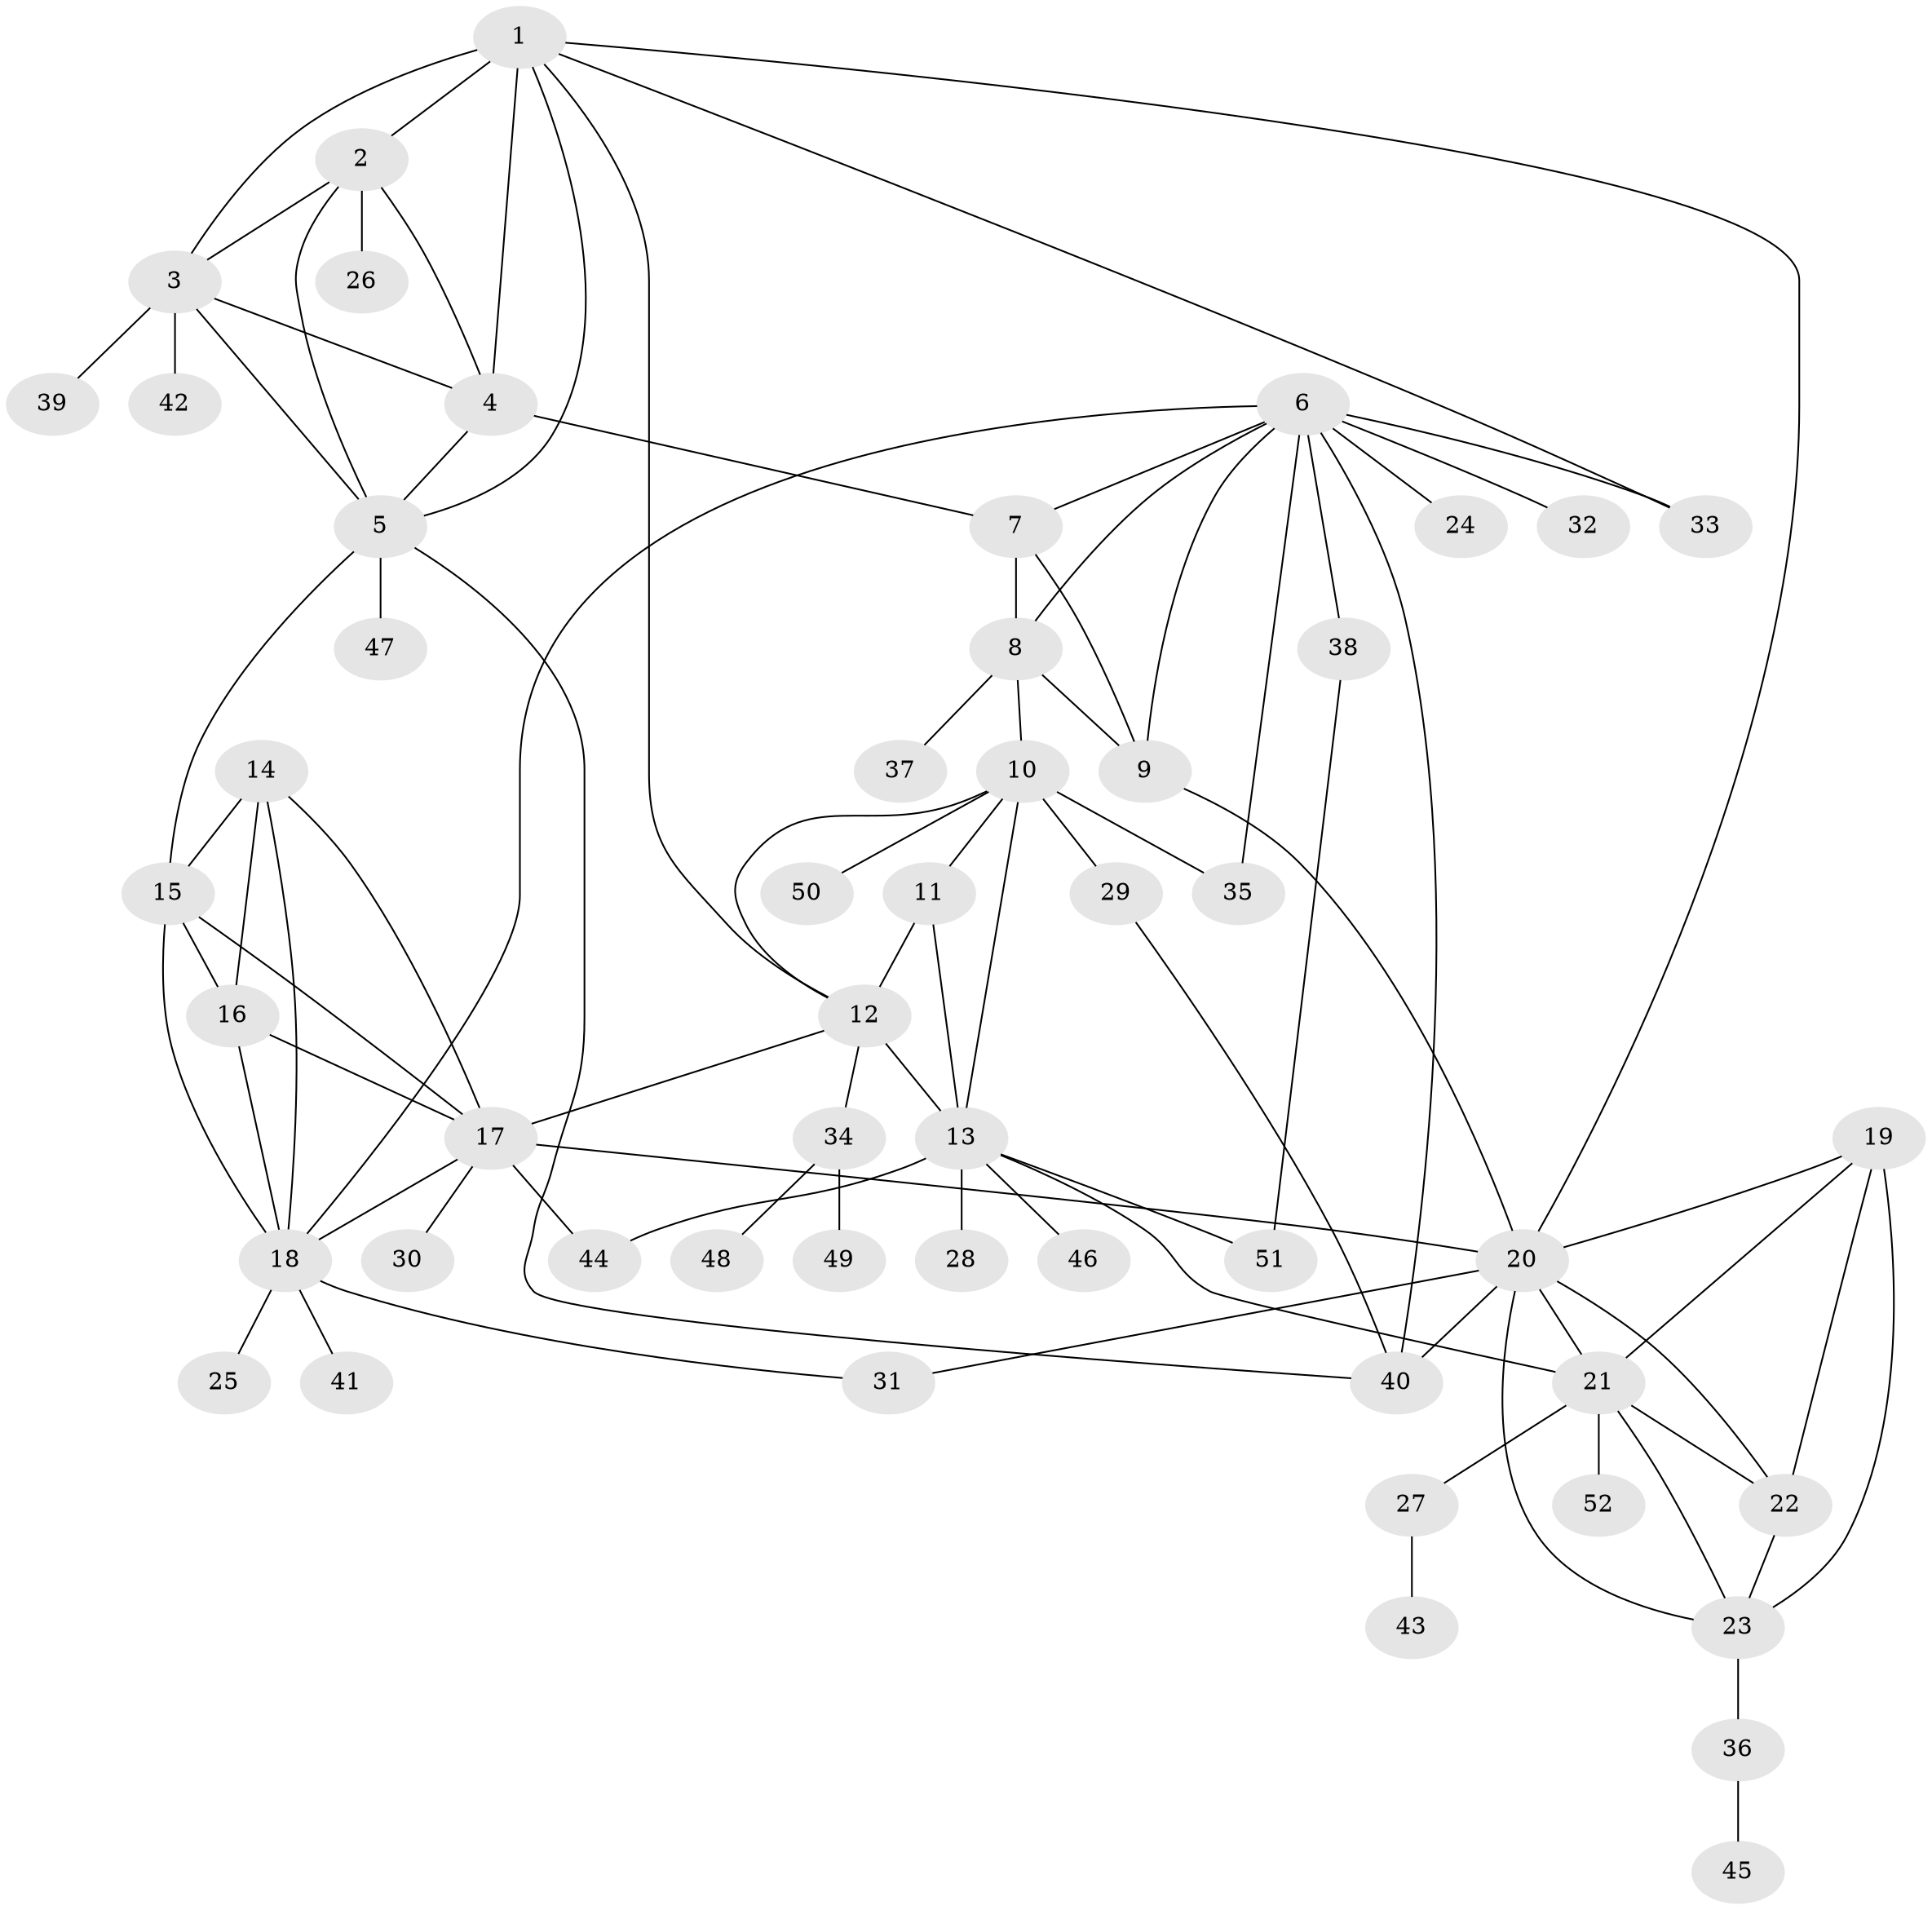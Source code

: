 // original degree distribution, {6: 0.06796116504854369, 9: 0.038834951456310676, 8: 0.019417475728155338, 14: 0.009708737864077669, 4: 0.04854368932038835, 5: 0.02912621359223301, 12: 0.009708737864077669, 7: 0.009708737864077669, 10: 0.019417475728155338, 11: 0.009708737864077669, 2: 0.1650485436893204, 1: 0.5436893203883495, 3: 0.02912621359223301}
// Generated by graph-tools (version 1.1) at 2025/37/03/09/25 02:37:39]
// undirected, 52 vertices, 89 edges
graph export_dot {
graph [start="1"]
  node [color=gray90,style=filled];
  1;
  2;
  3;
  4;
  5;
  6;
  7;
  8;
  9;
  10;
  11;
  12;
  13;
  14;
  15;
  16;
  17;
  18;
  19;
  20;
  21;
  22;
  23;
  24;
  25;
  26;
  27;
  28;
  29;
  30;
  31;
  32;
  33;
  34;
  35;
  36;
  37;
  38;
  39;
  40;
  41;
  42;
  43;
  44;
  45;
  46;
  47;
  48;
  49;
  50;
  51;
  52;
  1 -- 2 [weight=1.0];
  1 -- 3 [weight=1.0];
  1 -- 4 [weight=3.0];
  1 -- 5 [weight=1.0];
  1 -- 12 [weight=1.0];
  1 -- 20 [weight=1.0];
  1 -- 33 [weight=1.0];
  2 -- 3 [weight=1.0];
  2 -- 4 [weight=1.0];
  2 -- 5 [weight=1.0];
  2 -- 26 [weight=1.0];
  3 -- 4 [weight=1.0];
  3 -- 5 [weight=1.0];
  3 -- 39 [weight=3.0];
  3 -- 42 [weight=1.0];
  4 -- 5 [weight=1.0];
  4 -- 7 [weight=1.0];
  5 -- 15 [weight=1.0];
  5 -- 40 [weight=1.0];
  5 -- 47 [weight=2.0];
  6 -- 7 [weight=2.0];
  6 -- 8 [weight=1.0];
  6 -- 9 [weight=1.0];
  6 -- 18 [weight=1.0];
  6 -- 24 [weight=1.0];
  6 -- 32 [weight=3.0];
  6 -- 33 [weight=1.0];
  6 -- 35 [weight=1.0];
  6 -- 38 [weight=1.0];
  6 -- 40 [weight=1.0];
  7 -- 8 [weight=2.0];
  7 -- 9 [weight=2.0];
  8 -- 9 [weight=1.0];
  8 -- 10 [weight=1.0];
  8 -- 37 [weight=3.0];
  9 -- 20 [weight=1.0];
  10 -- 11 [weight=1.0];
  10 -- 12 [weight=2.0];
  10 -- 13 [weight=1.0];
  10 -- 29 [weight=4.0];
  10 -- 35 [weight=1.0];
  10 -- 50 [weight=1.0];
  11 -- 12 [weight=4.0];
  11 -- 13 [weight=1.0];
  12 -- 13 [weight=2.0];
  12 -- 17 [weight=1.0];
  12 -- 34 [weight=1.0];
  13 -- 21 [weight=1.0];
  13 -- 28 [weight=1.0];
  13 -- 44 [weight=1.0];
  13 -- 46 [weight=1.0];
  13 -- 51 [weight=1.0];
  14 -- 15 [weight=1.0];
  14 -- 16 [weight=2.0];
  14 -- 17 [weight=1.0];
  14 -- 18 [weight=1.0];
  15 -- 16 [weight=1.0];
  15 -- 17 [weight=1.0];
  15 -- 18 [weight=1.0];
  16 -- 17 [weight=1.0];
  16 -- 18 [weight=1.0];
  17 -- 18 [weight=1.0];
  17 -- 20 [weight=1.0];
  17 -- 30 [weight=1.0];
  17 -- 44 [weight=3.0];
  18 -- 25 [weight=1.0];
  18 -- 31 [weight=1.0];
  18 -- 41 [weight=1.0];
  19 -- 20 [weight=1.0];
  19 -- 21 [weight=1.0];
  19 -- 22 [weight=1.0];
  19 -- 23 [weight=1.0];
  20 -- 21 [weight=1.0];
  20 -- 22 [weight=1.0];
  20 -- 23 [weight=1.0];
  20 -- 31 [weight=1.0];
  20 -- 40 [weight=1.0];
  21 -- 22 [weight=1.0];
  21 -- 23 [weight=1.0];
  21 -- 27 [weight=1.0];
  21 -- 52 [weight=1.0];
  22 -- 23 [weight=1.0];
  23 -- 36 [weight=1.0];
  27 -- 43 [weight=1.0];
  29 -- 40 [weight=1.0];
  34 -- 48 [weight=1.0];
  34 -- 49 [weight=1.0];
  36 -- 45 [weight=1.0];
  38 -- 51 [weight=1.0];
}
